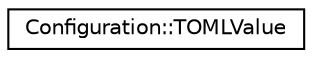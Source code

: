 digraph "Graphical Class Hierarchy"
{
  edge [fontname="Helvetica",fontsize="10",labelfontname="Helvetica",labelfontsize="10"];
  node [fontname="Helvetica",fontsize="10",shape=record];
  rankdir="LR";
  Node0 [label="Configuration::TOMLValue",height=0.2,width=0.4,color="black", fillcolor="white", style="filled",URL="$classConfiguration_1_1TOMLValue.html",tooltip="Stores a single value of any of the following types: "];
}

